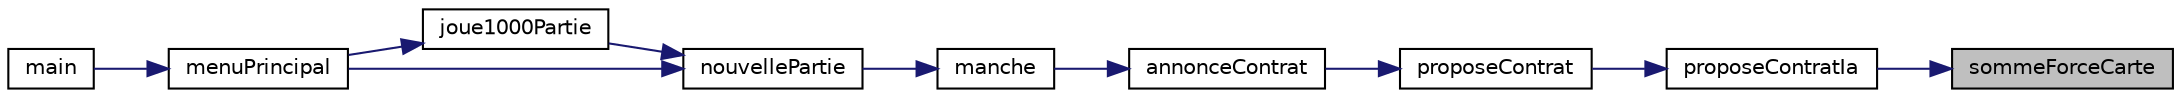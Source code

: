 digraph "sommeForceCarte"
{
 // LATEX_PDF_SIZE
  edge [fontname="Helvetica",fontsize="10",labelfontname="Helvetica",labelfontsize="10"];
  node [fontname="Helvetica",fontsize="10",shape=record];
  rankdir="RL";
  Node1 [label="sommeForceCarte",height=0.2,width=0.4,color="black", fillcolor="grey75", style="filled", fontcolor="black",tooltip="calucule la somme force des carte dans un tableau"];
  Node1 -> Node2 [dir="back",color="midnightblue",fontsize="10",style="solid"];
  Node2 [label="proposeContratIa",height=0.2,width=0.4,color="black", fillcolor="white", style="filled",URL="$ia_8h.html#ac4ece833f773f242d312062bf3869086",tooltip="proposition par l'ia d'un contrat"];
  Node2 -> Node3 [dir="back",color="midnightblue",fontsize="10",style="solid"];
  Node3 [label="proposeContrat",height=0.2,width=0.4,color="black", fillcolor="white", style="filled",URL="$general_8h.html#abde08a751131f9afc15de6fc616348f6",tooltip="proposition d'un contrat par un joueur"];
  Node3 -> Node4 [dir="back",color="midnightblue",fontsize="10",style="solid"];
  Node4 [label="annonceContrat",height=0.2,width=0.4,color="black", fillcolor="white", style="filled",URL="$general_8h.html#a6eeea9d2fea8b2c504b0051af39f7c80",tooltip="gÃ¨re l'annonce et la surenchÃ¨re des contats par les joueurs"];
  Node4 -> Node5 [dir="back",color="midnightblue",fontsize="10",style="solid"];
  Node5 [label="manche",height=0.2,width=0.4,color="black", fillcolor="white", style="filled",URL="$general_8h.html#a82e65877686a049b4bee9160af15c97f",tooltip="lancement d'une manche"];
  Node5 -> Node6 [dir="back",color="midnightblue",fontsize="10",style="solid"];
  Node6 [label="nouvellePartie",height=0.2,width=0.4,color="black", fillcolor="white", style="filled",URL="$general_8h.html#a1faac25606ba09c4cdbcf54a142dbe0c",tooltip="lancement d'une nouvelle partie"];
  Node6 -> Node7 [dir="back",color="midnightblue",fontsize="10",style="solid"];
  Node7 [label="joue1000Partie",height=0.2,width=0.4,color="black", fillcolor="white", style="filled",URL="$autre_8h.html#ab8d4df8f4e03f038b98f6d96a2eaefd2",tooltip="joue n partie aves uniquement des ia pour controler si tout ce passe bien et reuceillir des statistiq..."];
  Node7 -> Node8 [dir="back",color="midnightblue",fontsize="10",style="solid"];
  Node8 [label="menuPrincipal",height=0.2,width=0.4,color="black", fillcolor="white", style="filled",URL="$general_8h.html#adfbaa271f44d828c6a42ce7e9affee88",tooltip="fonction qui gÃ¨re le debut de la partie"];
  Node8 -> Node9 [dir="back",color="midnightblue",fontsize="10",style="solid"];
  Node9 [label="main",height=0.2,width=0.4,color="black", fillcolor="white", style="filled",URL="$main_8c.html#a0ddf1224851353fc92bfbff6f499fa97",tooltip="Entrée du programme."];
  Node6 -> Node8 [dir="back",color="midnightblue",fontsize="10",style="solid"];
}
